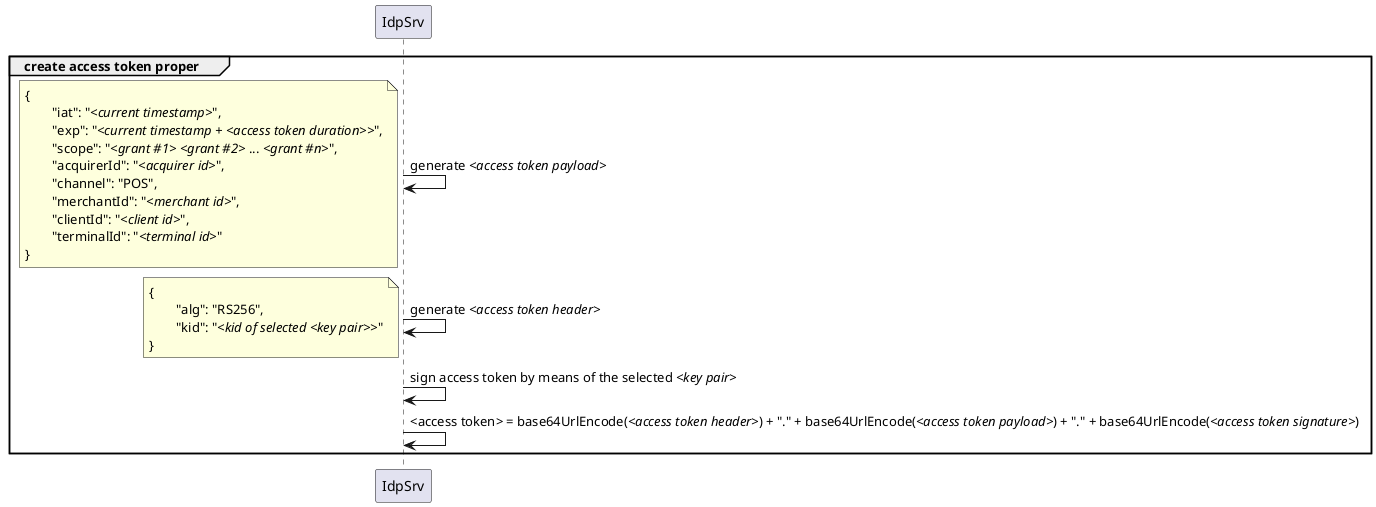 @startuml
group create access token proper
	IdpSrv -> IdpSrv : generate //<access token payload>//
		note left
			{
				"iat": "//<current timestamp>//",
				"exp": "//<current timestamp + <access token duration>>//",
				"scope": "//<grant #1>// //<grant #2>// ... //<grant #n>//",
				"acquirerId": "//<acquirer id>//",
				"channel": "POS",
				"merchantId": "//<merchant id>//",
				"clientId": "//<client id>//",
				"terminalId": "//<terminal id>//" 
			}
		end note


	IdpSrv -> IdpSrv : generate //<access token header>//
		note left
			{
				"alg": "RS256",
				"kid": "//<kid of selected <key pair>>//"
			}
		end note


	IdpSrv -> IdpSrv : sign access token by means of the selected //<key pair>//


	IdpSrv -> IdpSrv : <access token> = base64UrlEncode(//<access token header>//) + "." + base64UrlEncode(//<access token payload>//) + "." + base64UrlEncode(//<access token signature>//)
end
@enduml